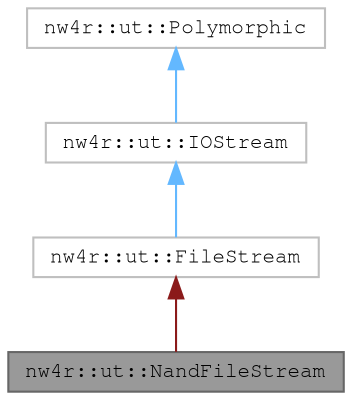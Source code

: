 digraph "nw4r::ut::NandFileStream"
{
 // LATEX_PDF_SIZE
  bgcolor="transparent";
  edge [fontname=FreeMono,fontsize=10,labelfontname=FreeMono,labelfontsize=10];
  node [fontname=FreeMono,fontsize=10,shape=box,height=0.2,width=0.4];
  Node1 [label="nw4r::ut::NandFileStream",height=0.2,width=0.4,color="gray40", fillcolor="grey60", style="filled", fontcolor="black",tooltip=" "];
  Node2 -> Node1 [dir="back",color="firebrick4",style="solid"];
  Node2 [label="nw4r::ut::FileStream",height=0.2,width=0.4,color="grey75", fillcolor="white", style="filled",URL="$classnw4r_1_1ut_1_1_file_stream.html",tooltip=" "];
  Node3 -> Node2 [dir="back",color="steelblue1",style="solid"];
  Node3 [label="nw4r::ut::IOStream",height=0.2,width=0.4,color="grey75", fillcolor="white", style="filled",URL="$structnw4r_1_1ut_1_1_i_o_stream.html",tooltip=" "];
  Node4 -> Node3 [dir="back",color="steelblue1",style="solid"];
  Node4 [label="nw4r::ut::Polymorphic",height=0.2,width=0.4,color="grey75", fillcolor="white", style="filled",URL="$structnw4r_1_1ut_1_1_polymorphic.html",tooltip=" "];
}
